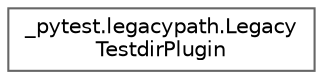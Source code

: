 digraph "Graphical Class Hierarchy"
{
 // LATEX_PDF_SIZE
  bgcolor="transparent";
  edge [fontname=Helvetica,fontsize=10,labelfontname=Helvetica,labelfontsize=10];
  node [fontname=Helvetica,fontsize=10,shape=box,height=0.2,width=0.4];
  rankdir="LR";
  Node0 [id="Node000000",label="_pytest.legacypath.Legacy\lTestdirPlugin",height=0.2,width=0.4,color="grey40", fillcolor="white", style="filled",URL="$class__pytest_1_1legacypath_1_1_legacy_testdir_plugin.html",tooltip=" "];
}
